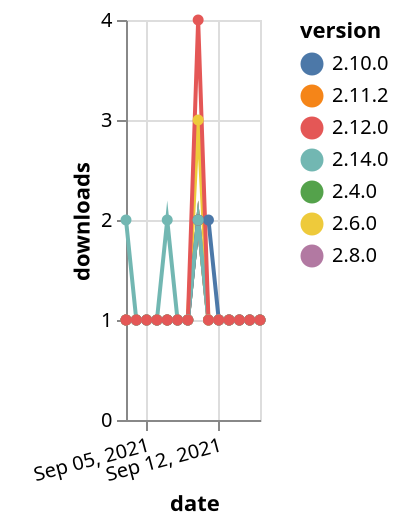 {"$schema": "https://vega.github.io/schema/vega-lite/v5.json", "description": "A simple bar chart with embedded data.", "data": {"values": [{"date": "2021-09-03", "total": 246, "delta": 1, "version": "2.4.0"}, {"date": "2021-09-04", "total": 247, "delta": 1, "version": "2.4.0"}, {"date": "2021-09-05", "total": 248, "delta": 1, "version": "2.4.0"}, {"date": "2021-09-06", "total": 249, "delta": 1, "version": "2.4.0"}, {"date": "2021-09-07", "total": 250, "delta": 1, "version": "2.4.0"}, {"date": "2021-09-08", "total": 251, "delta": 1, "version": "2.4.0"}, {"date": "2021-09-09", "total": 252, "delta": 1, "version": "2.4.0"}, {"date": "2021-09-10", "total": 254, "delta": 2, "version": "2.4.0"}, {"date": "2021-09-11", "total": 255, "delta": 1, "version": "2.4.0"}, {"date": "2021-09-12", "total": 256, "delta": 1, "version": "2.4.0"}, {"date": "2021-09-13", "total": 257, "delta": 1, "version": "2.4.0"}, {"date": "2021-09-14", "total": 258, "delta": 1, "version": "2.4.0"}, {"date": "2021-09-15", "total": 259, "delta": 1, "version": "2.4.0"}, {"date": "2021-09-16", "total": 260, "delta": 1, "version": "2.4.0"}, {"date": "2021-09-03", "total": 133, "delta": 1, "version": "2.11.2"}, {"date": "2021-09-04", "total": 134, "delta": 1, "version": "2.11.2"}, {"date": "2021-09-05", "total": 135, "delta": 1, "version": "2.11.2"}, {"date": "2021-09-06", "total": 136, "delta": 1, "version": "2.11.2"}, {"date": "2021-09-07", "total": 137, "delta": 1, "version": "2.11.2"}, {"date": "2021-09-08", "total": 138, "delta": 1, "version": "2.11.2"}, {"date": "2021-09-09", "total": 139, "delta": 1, "version": "2.11.2"}, {"date": "2021-09-10", "total": 141, "delta": 2, "version": "2.11.2"}, {"date": "2021-09-11", "total": 142, "delta": 1, "version": "2.11.2"}, {"date": "2021-09-12", "total": 143, "delta": 1, "version": "2.11.2"}, {"date": "2021-09-13", "total": 144, "delta": 1, "version": "2.11.2"}, {"date": "2021-09-14", "total": 145, "delta": 1, "version": "2.11.2"}, {"date": "2021-09-15", "total": 146, "delta": 1, "version": "2.11.2"}, {"date": "2021-09-16", "total": 147, "delta": 1, "version": "2.11.2"}, {"date": "2021-09-03", "total": 179, "delta": 1, "version": "2.8.0"}, {"date": "2021-09-04", "total": 180, "delta": 1, "version": "2.8.0"}, {"date": "2021-09-05", "total": 181, "delta": 1, "version": "2.8.0"}, {"date": "2021-09-06", "total": 182, "delta": 1, "version": "2.8.0"}, {"date": "2021-09-07", "total": 183, "delta": 1, "version": "2.8.0"}, {"date": "2021-09-08", "total": 184, "delta": 1, "version": "2.8.0"}, {"date": "2021-09-09", "total": 185, "delta": 1, "version": "2.8.0"}, {"date": "2021-09-10", "total": 187, "delta": 2, "version": "2.8.0"}, {"date": "2021-09-11", "total": 188, "delta": 1, "version": "2.8.0"}, {"date": "2021-09-12", "total": 189, "delta": 1, "version": "2.8.0"}, {"date": "2021-09-13", "total": 190, "delta": 1, "version": "2.8.0"}, {"date": "2021-09-14", "total": 191, "delta": 1, "version": "2.8.0"}, {"date": "2021-09-15", "total": 192, "delta": 1, "version": "2.8.0"}, {"date": "2021-09-16", "total": 193, "delta": 1, "version": "2.8.0"}, {"date": "2021-09-03", "total": 186, "delta": 1, "version": "2.6.0"}, {"date": "2021-09-04", "total": 187, "delta": 1, "version": "2.6.0"}, {"date": "2021-09-05", "total": 188, "delta": 1, "version": "2.6.0"}, {"date": "2021-09-06", "total": 189, "delta": 1, "version": "2.6.0"}, {"date": "2021-09-07", "total": 190, "delta": 1, "version": "2.6.0"}, {"date": "2021-09-08", "total": 191, "delta": 1, "version": "2.6.0"}, {"date": "2021-09-09", "total": 192, "delta": 1, "version": "2.6.0"}, {"date": "2021-09-10", "total": 195, "delta": 3, "version": "2.6.0"}, {"date": "2021-09-11", "total": 196, "delta": 1, "version": "2.6.0"}, {"date": "2021-09-12", "total": 197, "delta": 1, "version": "2.6.0"}, {"date": "2021-09-13", "total": 198, "delta": 1, "version": "2.6.0"}, {"date": "2021-09-14", "total": 199, "delta": 1, "version": "2.6.0"}, {"date": "2021-09-15", "total": 200, "delta": 1, "version": "2.6.0"}, {"date": "2021-09-16", "total": 201, "delta": 1, "version": "2.6.0"}, {"date": "2021-09-03", "total": 156, "delta": 1, "version": "2.10.0"}, {"date": "2021-09-04", "total": 157, "delta": 1, "version": "2.10.0"}, {"date": "2021-09-05", "total": 158, "delta": 1, "version": "2.10.0"}, {"date": "2021-09-06", "total": 159, "delta": 1, "version": "2.10.0"}, {"date": "2021-09-07", "total": 160, "delta": 1, "version": "2.10.0"}, {"date": "2021-09-08", "total": 161, "delta": 1, "version": "2.10.0"}, {"date": "2021-09-09", "total": 162, "delta": 1, "version": "2.10.0"}, {"date": "2021-09-10", "total": 164, "delta": 2, "version": "2.10.0"}, {"date": "2021-09-11", "total": 166, "delta": 2, "version": "2.10.0"}, {"date": "2021-09-12", "total": 167, "delta": 1, "version": "2.10.0"}, {"date": "2021-09-13", "total": 168, "delta": 1, "version": "2.10.0"}, {"date": "2021-09-14", "total": 169, "delta": 1, "version": "2.10.0"}, {"date": "2021-09-15", "total": 170, "delta": 1, "version": "2.10.0"}, {"date": "2021-09-16", "total": 171, "delta": 1, "version": "2.10.0"}, {"date": "2021-09-03", "total": 118, "delta": 2, "version": "2.14.0"}, {"date": "2021-09-04", "total": 119, "delta": 1, "version": "2.14.0"}, {"date": "2021-09-05", "total": 120, "delta": 1, "version": "2.14.0"}, {"date": "2021-09-06", "total": 121, "delta": 1, "version": "2.14.0"}, {"date": "2021-09-07", "total": 123, "delta": 2, "version": "2.14.0"}, {"date": "2021-09-08", "total": 124, "delta": 1, "version": "2.14.0"}, {"date": "2021-09-09", "total": 125, "delta": 1, "version": "2.14.0"}, {"date": "2021-09-10", "total": 127, "delta": 2, "version": "2.14.0"}, {"date": "2021-09-11", "total": 128, "delta": 1, "version": "2.14.0"}, {"date": "2021-09-12", "total": 129, "delta": 1, "version": "2.14.0"}, {"date": "2021-09-13", "total": 130, "delta": 1, "version": "2.14.0"}, {"date": "2021-09-14", "total": 131, "delta": 1, "version": "2.14.0"}, {"date": "2021-09-15", "total": 132, "delta": 1, "version": "2.14.0"}, {"date": "2021-09-16", "total": 133, "delta": 1, "version": "2.14.0"}, {"date": "2021-09-03", "total": 195, "delta": 1, "version": "2.12.0"}, {"date": "2021-09-04", "total": 196, "delta": 1, "version": "2.12.0"}, {"date": "2021-09-05", "total": 197, "delta": 1, "version": "2.12.0"}, {"date": "2021-09-06", "total": 198, "delta": 1, "version": "2.12.0"}, {"date": "2021-09-07", "total": 199, "delta": 1, "version": "2.12.0"}, {"date": "2021-09-08", "total": 200, "delta": 1, "version": "2.12.0"}, {"date": "2021-09-09", "total": 201, "delta": 1, "version": "2.12.0"}, {"date": "2021-09-10", "total": 205, "delta": 4, "version": "2.12.0"}, {"date": "2021-09-11", "total": 206, "delta": 1, "version": "2.12.0"}, {"date": "2021-09-12", "total": 207, "delta": 1, "version": "2.12.0"}, {"date": "2021-09-13", "total": 208, "delta": 1, "version": "2.12.0"}, {"date": "2021-09-14", "total": 209, "delta": 1, "version": "2.12.0"}, {"date": "2021-09-15", "total": 210, "delta": 1, "version": "2.12.0"}, {"date": "2021-09-16", "total": 211, "delta": 1, "version": "2.12.0"}]}, "width": "container", "mark": {"type": "line", "point": {"filled": true}}, "encoding": {"x": {"field": "date", "type": "temporal", "timeUnit": "yearmonthdate", "title": "date", "axis": {"labelAngle": -15}}, "y": {"field": "delta", "type": "quantitative", "title": "downloads"}, "color": {"field": "version", "type": "nominal"}, "tooltip": {"field": "delta"}}}